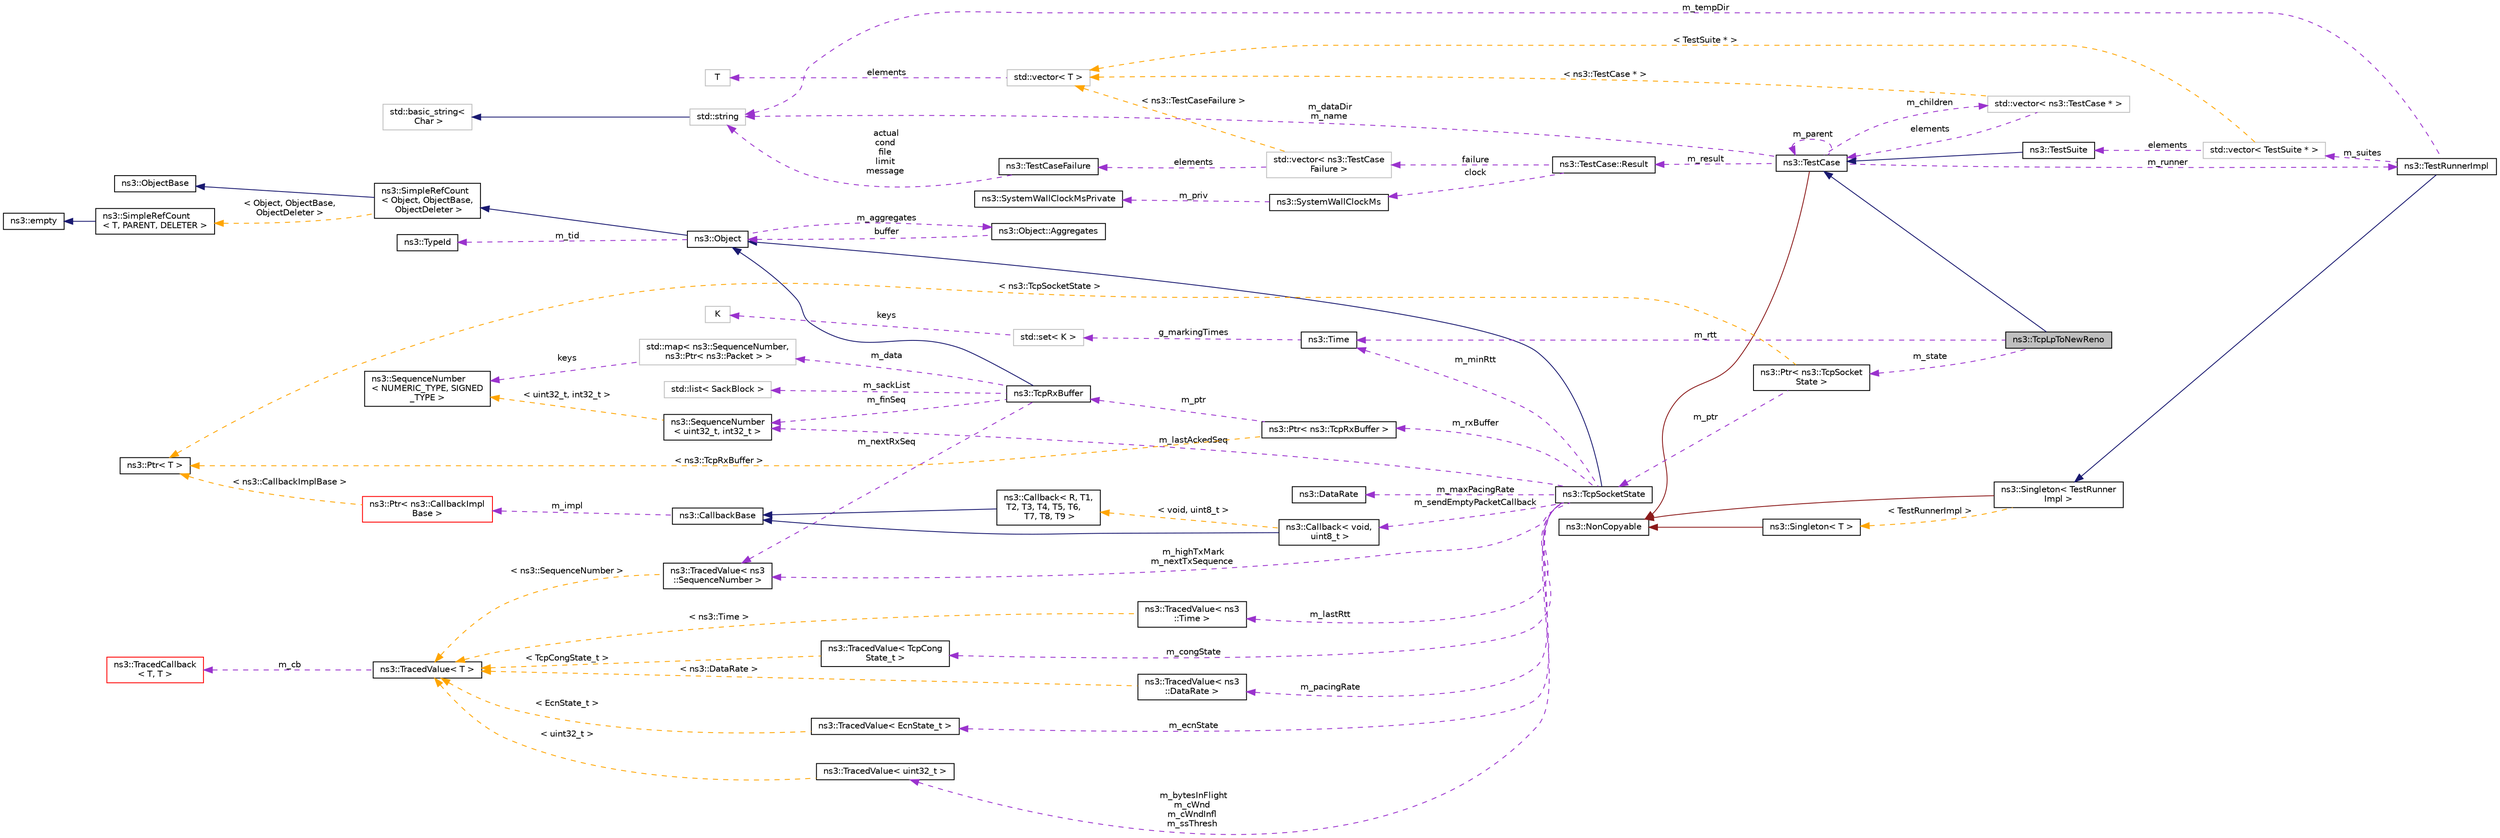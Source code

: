 digraph "ns3::TcpLpToNewReno"
{
 // LATEX_PDF_SIZE
  edge [fontname="Helvetica",fontsize="10",labelfontname="Helvetica",labelfontsize="10"];
  node [fontname="Helvetica",fontsize="10",shape=record];
  rankdir="LR";
  Node1 [label="ns3::TcpLpToNewReno",height=0.2,width=0.4,color="black", fillcolor="grey75", style="filled", fontcolor="black",tooltip="Testing the behaviour common to New Reno."];
  Node2 -> Node1 [dir="back",color="midnightblue",fontsize="10",style="solid",fontname="Helvetica"];
  Node2 [label="ns3::TestCase",height=0.2,width=0.4,color="black", fillcolor="white", style="filled",URL="$classns3_1_1_test_case.html",tooltip="encapsulates test code"];
  Node3 -> Node2 [dir="back",color="firebrick4",fontsize="10",style="solid",fontname="Helvetica"];
  Node3 [label="ns3::NonCopyable",height=0.2,width=0.4,color="black", fillcolor="white", style="filled",URL="$classns3_1_1_non_copyable.html",tooltip="A base class for (non-Singleton) objects which shouldn't be copied."];
  Node4 -> Node2 [dir="back",color="darkorchid3",fontsize="10",style="dashed",label=" m_children" ,fontname="Helvetica"];
  Node4 [label="std::vector\< ns3::TestCase * \>",height=0.2,width=0.4,color="grey75", fillcolor="white", style="filled",tooltip=" "];
  Node2 -> Node4 [dir="back",color="darkorchid3",fontsize="10",style="dashed",label=" elements" ,fontname="Helvetica"];
  Node5 -> Node4 [dir="back",color="orange",fontsize="10",style="dashed",label=" \< ns3::TestCase * \>" ,fontname="Helvetica"];
  Node5 [label="std::vector\< T \>",height=0.2,width=0.4,color="grey75", fillcolor="white", style="filled",tooltip=" "];
  Node6 -> Node5 [dir="back",color="darkorchid3",fontsize="10",style="dashed",label=" elements" ,fontname="Helvetica"];
  Node6 [label="T",height=0.2,width=0.4,color="grey75", fillcolor="white", style="filled",tooltip=" "];
  Node7 -> Node2 [dir="back",color="darkorchid3",fontsize="10",style="dashed",label=" m_dataDir\nm_name" ,fontname="Helvetica"];
  Node7 [label="std::string",height=0.2,width=0.4,color="grey75", fillcolor="white", style="filled",tooltip=" "];
  Node8 -> Node7 [dir="back",color="midnightblue",fontsize="10",style="solid",fontname="Helvetica"];
  Node8 [label="std::basic_string\<\l Char \>",height=0.2,width=0.4,color="grey75", fillcolor="white", style="filled",tooltip=" "];
  Node9 -> Node2 [dir="back",color="darkorchid3",fontsize="10",style="dashed",label=" m_runner" ,fontname="Helvetica"];
  Node9 [label="ns3::TestRunnerImpl",height=0.2,width=0.4,color="black", fillcolor="white", style="filled",URL="$classns3_1_1_test_runner_impl.html",tooltip="Container for all tests."];
  Node10 -> Node9 [dir="back",color="midnightblue",fontsize="10",style="solid",fontname="Helvetica"];
  Node10 [label="ns3::Singleton\< TestRunner\lImpl \>",height=0.2,width=0.4,color="black", fillcolor="white", style="filled",URL="$classns3_1_1_singleton.html",tooltip=" "];
  Node3 -> Node10 [dir="back",color="firebrick4",fontsize="10",style="solid",fontname="Helvetica"];
  Node11 -> Node10 [dir="back",color="orange",fontsize="10",style="dashed",label=" \< TestRunnerImpl \>" ,fontname="Helvetica"];
  Node11 [label="ns3::Singleton\< T \>",height=0.2,width=0.4,color="black", fillcolor="white", style="filled",URL="$classns3_1_1_singleton.html",tooltip="A template singleton."];
  Node3 -> Node11 [dir="back",color="firebrick4",fontsize="10",style="solid",fontname="Helvetica"];
  Node12 -> Node9 [dir="back",color="darkorchid3",fontsize="10",style="dashed",label=" m_suites" ,fontname="Helvetica"];
  Node12 [label="std::vector\< TestSuite * \>",height=0.2,width=0.4,color="grey75", fillcolor="white", style="filled",tooltip=" "];
  Node13 -> Node12 [dir="back",color="darkorchid3",fontsize="10",style="dashed",label=" elements" ,fontname="Helvetica"];
  Node13 [label="ns3::TestSuite",height=0.2,width=0.4,color="black", fillcolor="white", style="filled",URL="$classns3_1_1_test_suite.html",tooltip="A suite of tests to run."];
  Node2 -> Node13 [dir="back",color="midnightblue",fontsize="10",style="solid",fontname="Helvetica"];
  Node5 -> Node12 [dir="back",color="orange",fontsize="10",style="dashed",label=" \< TestSuite * \>" ,fontname="Helvetica"];
  Node7 -> Node9 [dir="back",color="darkorchid3",fontsize="10",style="dashed",label=" m_tempDir" ,fontname="Helvetica"];
  Node2 -> Node2 [dir="back",color="darkorchid3",fontsize="10",style="dashed",label=" m_parent" ,fontname="Helvetica"];
  Node14 -> Node2 [dir="back",color="darkorchid3",fontsize="10",style="dashed",label=" m_result" ,fontname="Helvetica"];
  Node14 [label="ns3::TestCase::Result",height=0.2,width=0.4,color="black", fillcolor="white", style="filled",URL="$structns3_1_1_test_case_1_1_result.html",tooltip="Container for results from a TestCase."];
  Node15 -> Node14 [dir="back",color="darkorchid3",fontsize="10",style="dashed",label=" failure" ,fontname="Helvetica"];
  Node15 [label="std::vector\< ns3::TestCase\lFailure \>",height=0.2,width=0.4,color="grey75", fillcolor="white", style="filled",tooltip=" "];
  Node16 -> Node15 [dir="back",color="darkorchid3",fontsize="10",style="dashed",label=" elements" ,fontname="Helvetica"];
  Node16 [label="ns3::TestCaseFailure",height=0.2,width=0.4,color="black", fillcolor="white", style="filled",URL="$structns3_1_1_test_case_failure.html",tooltip="Container for details of a test failure."];
  Node7 -> Node16 [dir="back",color="darkorchid3",fontsize="10",style="dashed",label=" actual\ncond\nfile\nlimit\nmessage" ,fontname="Helvetica"];
  Node5 -> Node15 [dir="back",color="orange",fontsize="10",style="dashed",label=" \< ns3::TestCaseFailure \>" ,fontname="Helvetica"];
  Node17 -> Node14 [dir="back",color="darkorchid3",fontsize="10",style="dashed",label=" clock" ,fontname="Helvetica"];
  Node17 [label="ns3::SystemWallClockMs",height=0.2,width=0.4,color="black", fillcolor="white", style="filled",URL="$classns3_1_1_system_wall_clock_ms.html",tooltip="Measure elapsed wall clock time in milliseconds."];
  Node18 -> Node17 [dir="back",color="darkorchid3",fontsize="10",style="dashed",label=" m_priv" ,fontname="Helvetica"];
  Node18 [label="ns3::SystemWallClockMsPrivate",height=0.2,width=0.4,color="black", fillcolor="white", style="filled",URL="$classns3_1_1_system_wall_clock_ms_private.html",tooltip="System-dependent implementation for SystemWallClockMs."];
  Node19 -> Node1 [dir="back",color="darkorchid3",fontsize="10",style="dashed",label=" m_state" ,fontname="Helvetica"];
  Node19 [label="ns3::Ptr\< ns3::TcpSocket\lState \>",height=0.2,width=0.4,color="black", fillcolor="white", style="filled",URL="$classns3_1_1_ptr.html",tooltip=" "];
  Node20 -> Node19 [dir="back",color="darkorchid3",fontsize="10",style="dashed",label=" m_ptr" ,fontname="Helvetica"];
  Node20 [label="ns3::TcpSocketState",height=0.2,width=0.4,color="black", fillcolor="white", style="filled",URL="$classns3_1_1_tcp_socket_state.html",tooltip="Data structure that records the congestion state of a connection."];
  Node21 -> Node20 [dir="back",color="midnightblue",fontsize="10",style="solid",fontname="Helvetica"];
  Node21 [label="ns3::Object",height=0.2,width=0.4,color="black", fillcolor="white", style="filled",URL="$classns3_1_1_object.html",tooltip="A base class which provides memory management and object aggregation."];
  Node22 -> Node21 [dir="back",color="midnightblue",fontsize="10",style="solid",fontname="Helvetica"];
  Node22 [label="ns3::SimpleRefCount\l\< Object, ObjectBase,\l ObjectDeleter \>",height=0.2,width=0.4,color="black", fillcolor="white", style="filled",URL="$classns3_1_1_simple_ref_count.html",tooltip=" "];
  Node23 -> Node22 [dir="back",color="midnightblue",fontsize="10",style="solid",fontname="Helvetica"];
  Node23 [label="ns3::ObjectBase",height=0.2,width=0.4,color="black", fillcolor="white", style="filled",URL="$classns3_1_1_object_base.html",tooltip="Anchor the ns-3 type and attribute system."];
  Node24 -> Node22 [dir="back",color="orange",fontsize="10",style="dashed",label=" \< Object, ObjectBase,\l ObjectDeleter \>" ,fontname="Helvetica"];
  Node24 [label="ns3::SimpleRefCount\l\< T, PARENT, DELETER \>",height=0.2,width=0.4,color="black", fillcolor="white", style="filled",URL="$classns3_1_1_simple_ref_count.html",tooltip="A template-based reference counting class."];
  Node25 -> Node24 [dir="back",color="midnightblue",fontsize="10",style="solid",fontname="Helvetica"];
  Node25 [label="ns3::empty",height=0.2,width=0.4,color="black", fillcolor="white", style="filled",URL="$classns3_1_1empty.html",tooltip="make Callback use a separate empty type"];
  Node26 -> Node21 [dir="back",color="darkorchid3",fontsize="10",style="dashed",label=" m_tid" ,fontname="Helvetica"];
  Node26 [label="ns3::TypeId",height=0.2,width=0.4,color="black", fillcolor="white", style="filled",URL="$classns3_1_1_type_id.html",tooltip="a unique identifier for an interface."];
  Node27 -> Node21 [dir="back",color="darkorchid3",fontsize="10",style="dashed",label=" m_aggregates" ,fontname="Helvetica"];
  Node27 [label="ns3::Object::Aggregates",height=0.2,width=0.4,color="black", fillcolor="white", style="filled",URL="$structns3_1_1_object_1_1_aggregates.html",tooltip="The list of Objects aggregated to this one."];
  Node21 -> Node27 [dir="back",color="darkorchid3",fontsize="10",style="dashed",label=" buffer" ,fontname="Helvetica"];
  Node28 -> Node20 [dir="back",color="darkorchid3",fontsize="10",style="dashed",label=" m_maxPacingRate" ,fontname="Helvetica"];
  Node28 [label="ns3::DataRate",height=0.2,width=0.4,color="black", fillcolor="white", style="filled",URL="$classns3_1_1_data_rate.html",tooltip="Class for representing data rates."];
  Node29 -> Node20 [dir="back",color="darkorchid3",fontsize="10",style="dashed",label=" m_lastAckedSeq" ,fontname="Helvetica"];
  Node29 [label="ns3::SequenceNumber\l\< uint32_t, int32_t \>",height=0.2,width=0.4,color="black", fillcolor="white", style="filled",URL="$classns3_1_1_sequence_number.html",tooltip=" "];
  Node30 -> Node29 [dir="back",color="orange",fontsize="10",style="dashed",label=" \< uint32_t, int32_t \>" ,fontname="Helvetica"];
  Node30 [label="ns3::SequenceNumber\l\< NUMERIC_TYPE, SIGNED\l_TYPE \>",height=0.2,width=0.4,color="black", fillcolor="white", style="filled",URL="$classns3_1_1_sequence_number.html",tooltip="Generic \"sequence number\" class."];
  Node31 -> Node20 [dir="back",color="darkorchid3",fontsize="10",style="dashed",label=" m_ecnState" ,fontname="Helvetica"];
  Node31 [label="ns3::TracedValue\< EcnState_t \>",height=0.2,width=0.4,color="black", fillcolor="white", style="filled",URL="$classns3_1_1_traced_value.html",tooltip=" "];
  Node32 -> Node31 [dir="back",color="orange",fontsize="10",style="dashed",label=" \< EcnState_t \>" ,fontname="Helvetica"];
  Node32 [label="ns3::TracedValue\< T \>",height=0.2,width=0.4,color="black", fillcolor="white", style="filled",URL="$classns3_1_1_traced_value.html",tooltip="Trace classes with value semantics."];
  Node33 -> Node32 [dir="back",color="darkorchid3",fontsize="10",style="dashed",label=" m_cb" ,fontname="Helvetica"];
  Node33 [label="ns3::TracedCallback\l\< T, T \>",height=0.2,width=0.4,color="red", fillcolor="white", style="filled",URL="$classns3_1_1_traced_callback.html",tooltip=" "];
  Node44 -> Node20 [dir="back",color="darkorchid3",fontsize="10",style="dashed",label=" m_rxBuffer" ,fontname="Helvetica"];
  Node44 [label="ns3::Ptr\< ns3::TcpRxBuffer \>",height=0.2,width=0.4,color="black", fillcolor="white", style="filled",URL="$classns3_1_1_ptr.html",tooltip=" "];
  Node45 -> Node44 [dir="back",color="darkorchid3",fontsize="10",style="dashed",label=" m_ptr" ,fontname="Helvetica"];
  Node45 [label="ns3::TcpRxBuffer",height=0.2,width=0.4,color="black", fillcolor="white", style="filled",URL="$classns3_1_1_tcp_rx_buffer.html",tooltip="Rx reordering buffer for TCP."];
  Node21 -> Node45 [dir="back",color="midnightblue",fontsize="10",style="solid",fontname="Helvetica"];
  Node46 -> Node45 [dir="back",color="darkorchid3",fontsize="10",style="dashed",label=" m_data" ,fontname="Helvetica"];
  Node46 [label="std::map\< ns3::SequenceNumber,\l ns3::Ptr\< ns3::Packet \> \>",height=0.2,width=0.4,color="grey75", fillcolor="white", style="filled",tooltip=" "];
  Node30 -> Node46 [dir="back",color="darkorchid3",fontsize="10",style="dashed",label=" keys" ,fontname="Helvetica"];
  Node29 -> Node45 [dir="back",color="darkorchid3",fontsize="10",style="dashed",label=" m_finSeq" ,fontname="Helvetica"];
  Node66 -> Node45 [dir="back",color="darkorchid3",fontsize="10",style="dashed",label=" m_nextRxSeq" ,fontname="Helvetica"];
  Node66 [label="ns3::TracedValue\< ns3\l::SequenceNumber \>",height=0.2,width=0.4,color="black", fillcolor="white", style="filled",URL="$classns3_1_1_traced_value.html",tooltip=" "];
  Node32 -> Node66 [dir="back",color="orange",fontsize="10",style="dashed",label=" \< ns3::SequenceNumber \>" ,fontname="Helvetica"];
  Node67 -> Node45 [dir="back",color="darkorchid3",fontsize="10",style="dashed",label=" m_sackList" ,fontname="Helvetica"];
  Node67 [label="std::list\< SackBlock \>",height=0.2,width=0.4,color="grey75", fillcolor="white", style="filled",tooltip=" "];
  Node41 -> Node44 [dir="back",color="orange",fontsize="10",style="dashed",label=" \< ns3::TcpRxBuffer \>" ,fontname="Helvetica"];
  Node41 [label="ns3::Ptr\< T \>",height=0.2,width=0.4,color="black", fillcolor="white", style="filled",URL="$classns3_1_1_ptr.html",tooltip="Smart pointer class similar to boost::intrusive_ptr."];
  Node68 -> Node20 [dir="back",color="darkorchid3",fontsize="10",style="dashed",label=" m_lastRtt" ,fontname="Helvetica"];
  Node68 [label="ns3::TracedValue\< ns3\l::Time \>",height=0.2,width=0.4,color="black", fillcolor="white", style="filled",URL="$classns3_1_1_traced_value.html",tooltip=" "];
  Node32 -> Node68 [dir="back",color="orange",fontsize="10",style="dashed",label=" \< ns3::Time \>" ,fontname="Helvetica"];
  Node66 -> Node20 [dir="back",color="darkorchid3",fontsize="10",style="dashed",label=" m_highTxMark\nm_nextTxSequence" ,fontname="Helvetica"];
  Node69 -> Node20 [dir="back",color="darkorchid3",fontsize="10",style="dashed",label=" m_minRtt" ,fontname="Helvetica"];
  Node69 [label="ns3::Time",height=0.2,width=0.4,color="black", fillcolor="white", style="filled",URL="$classns3_1_1_time.html",tooltip="Simulation virtual time values and global simulation resolution."];
  Node70 -> Node69 [dir="back",color="darkorchid3",fontsize="10",style="dashed",label=" g_markingTimes" ,fontname="Helvetica"];
  Node70 [label="std::set\< K \>",height=0.2,width=0.4,color="grey75", fillcolor="white", style="filled",tooltip=" "];
  Node65 -> Node70 [dir="back",color="darkorchid3",fontsize="10",style="dashed",label=" keys" ,fontname="Helvetica"];
  Node65 [label="K",height=0.2,width=0.4,color="grey75", fillcolor="white", style="filled",tooltip=" "];
  Node71 -> Node20 [dir="back",color="darkorchid3",fontsize="10",style="dashed",label=" m_congState" ,fontname="Helvetica"];
  Node71 [label="ns3::TracedValue\< TcpCong\lState_t \>",height=0.2,width=0.4,color="black", fillcolor="white", style="filled",URL="$classns3_1_1_traced_value.html",tooltip=" "];
  Node32 -> Node71 [dir="back",color="orange",fontsize="10",style="dashed",label=" \< TcpCongState_t \>" ,fontname="Helvetica"];
  Node72 -> Node20 [dir="back",color="darkorchid3",fontsize="10",style="dashed",label=" m_sendEmptyPacketCallback" ,fontname="Helvetica"];
  Node72 [label="ns3::Callback\< void,\l uint8_t \>",height=0.2,width=0.4,color="black", fillcolor="white", style="filled",URL="$classns3_1_1_callback.html",tooltip=" "];
  Node37 -> Node72 [dir="back",color="midnightblue",fontsize="10",style="solid",fontname="Helvetica"];
  Node37 [label="ns3::CallbackBase",height=0.2,width=0.4,color="black", fillcolor="white", style="filled",URL="$classns3_1_1_callback_base.html",tooltip="Base class for Callback class."];
  Node38 -> Node37 [dir="back",color="darkorchid3",fontsize="10",style="dashed",label=" m_impl" ,fontname="Helvetica"];
  Node38 [label="ns3::Ptr\< ns3::CallbackImpl\lBase \>",height=0.2,width=0.4,color="red", fillcolor="white", style="filled",URL="$classns3_1_1_ptr.html",tooltip=" "];
  Node41 -> Node38 [dir="back",color="orange",fontsize="10",style="dashed",label=" \< ns3::CallbackImplBase \>" ,fontname="Helvetica"];
  Node42 -> Node72 [dir="back",color="orange",fontsize="10",style="dashed",label=" \< void, uint8_t \>" ,fontname="Helvetica"];
  Node42 [label="ns3::Callback\< R, T1,\l T2, T3, T4, T5, T6,\l T7, T8, T9 \>",height=0.2,width=0.4,color="black", fillcolor="white", style="filled",URL="$classns3_1_1_callback.html",tooltip="Callback template class."];
  Node37 -> Node42 [dir="back",color="midnightblue",fontsize="10",style="solid",fontname="Helvetica"];
  Node73 -> Node20 [dir="back",color="darkorchid3",fontsize="10",style="dashed",label=" m_pacingRate" ,fontname="Helvetica"];
  Node73 [label="ns3::TracedValue\< ns3\l::DataRate \>",height=0.2,width=0.4,color="black", fillcolor="white", style="filled",URL="$classns3_1_1_traced_value.html",tooltip=" "];
  Node32 -> Node73 [dir="back",color="orange",fontsize="10",style="dashed",label=" \< ns3::DataRate \>" ,fontname="Helvetica"];
  Node74 -> Node20 [dir="back",color="darkorchid3",fontsize="10",style="dashed",label=" m_bytesInFlight\nm_cWnd\nm_cWndInfl\nm_ssThresh" ,fontname="Helvetica"];
  Node74 [label="ns3::TracedValue\< uint32_t \>",height=0.2,width=0.4,color="black", fillcolor="white", style="filled",URL="$classns3_1_1_traced_value.html",tooltip=" "];
  Node32 -> Node74 [dir="back",color="orange",fontsize="10",style="dashed",label=" \< uint32_t \>" ,fontname="Helvetica"];
  Node41 -> Node19 [dir="back",color="orange",fontsize="10",style="dashed",label=" \< ns3::TcpSocketState \>" ,fontname="Helvetica"];
  Node69 -> Node1 [dir="back",color="darkorchid3",fontsize="10",style="dashed",label=" m_rtt" ,fontname="Helvetica"];
}
